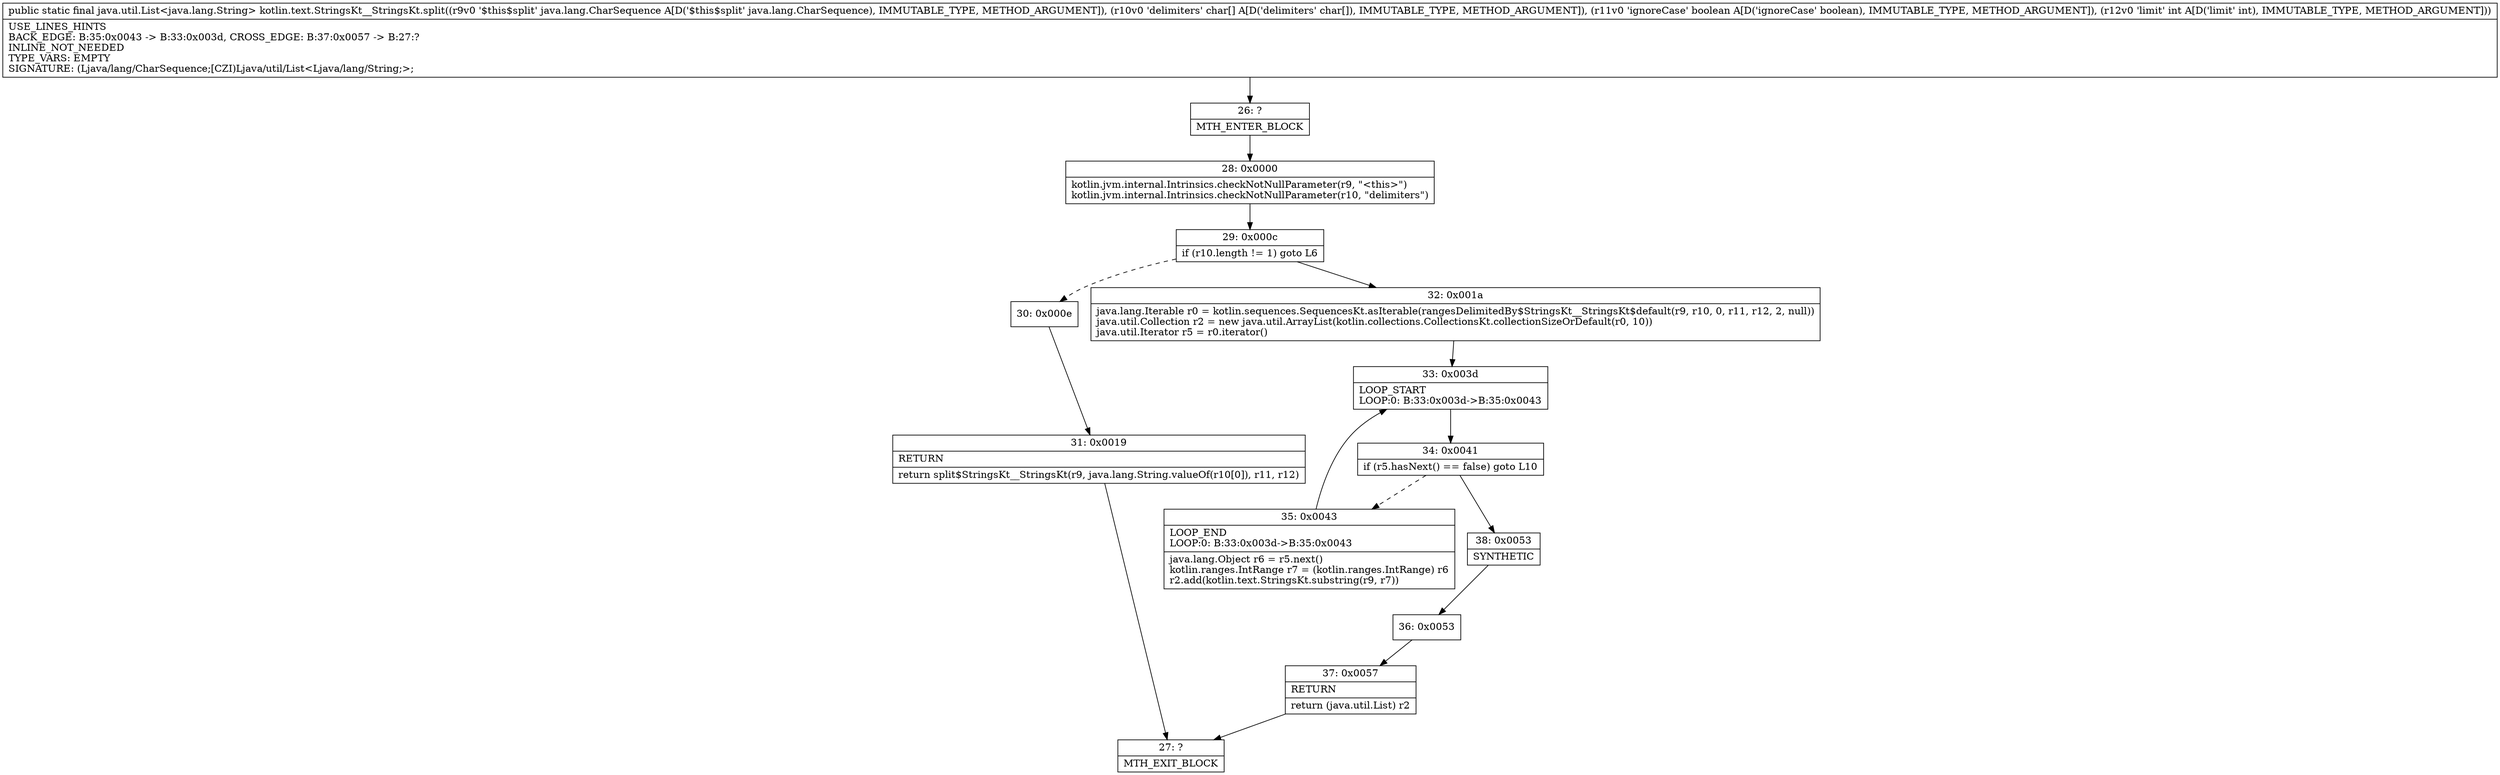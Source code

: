 digraph "CFG forkotlin.text.StringsKt__StringsKt.split(Ljava\/lang\/CharSequence;[CZI)Ljava\/util\/List;" {
Node_26 [shape=record,label="{26\:\ ?|MTH_ENTER_BLOCK\l}"];
Node_28 [shape=record,label="{28\:\ 0x0000|kotlin.jvm.internal.Intrinsics.checkNotNullParameter(r9, \"\<this\>\")\lkotlin.jvm.internal.Intrinsics.checkNotNullParameter(r10, \"delimiters\")\l}"];
Node_29 [shape=record,label="{29\:\ 0x000c|if (r10.length != 1) goto L6\l}"];
Node_30 [shape=record,label="{30\:\ 0x000e}"];
Node_31 [shape=record,label="{31\:\ 0x0019|RETURN\l|return split$StringsKt__StringsKt(r9, java.lang.String.valueOf(r10[0]), r11, r12)\l}"];
Node_27 [shape=record,label="{27\:\ ?|MTH_EXIT_BLOCK\l}"];
Node_32 [shape=record,label="{32\:\ 0x001a|java.lang.Iterable r0 = kotlin.sequences.SequencesKt.asIterable(rangesDelimitedBy$StringsKt__StringsKt$default(r9, r10, 0, r11, r12, 2, null))\ljava.util.Collection r2 = new java.util.ArrayList(kotlin.collections.CollectionsKt.collectionSizeOrDefault(r0, 10))\ljava.util.Iterator r5 = r0.iterator()\l}"];
Node_33 [shape=record,label="{33\:\ 0x003d|LOOP_START\lLOOP:0: B:33:0x003d\-\>B:35:0x0043\l}"];
Node_34 [shape=record,label="{34\:\ 0x0041|if (r5.hasNext() == false) goto L10\l}"];
Node_35 [shape=record,label="{35\:\ 0x0043|LOOP_END\lLOOP:0: B:33:0x003d\-\>B:35:0x0043\l|java.lang.Object r6 = r5.next()\lkotlin.ranges.IntRange r7 = (kotlin.ranges.IntRange) r6\lr2.add(kotlin.text.StringsKt.substring(r9, r7))\l}"];
Node_38 [shape=record,label="{38\:\ 0x0053|SYNTHETIC\l}"];
Node_36 [shape=record,label="{36\:\ 0x0053}"];
Node_37 [shape=record,label="{37\:\ 0x0057|RETURN\l|return (java.util.List) r2\l}"];
MethodNode[shape=record,label="{public static final java.util.List\<java.lang.String\> kotlin.text.StringsKt__StringsKt.split((r9v0 '$this$split' java.lang.CharSequence A[D('$this$split' java.lang.CharSequence), IMMUTABLE_TYPE, METHOD_ARGUMENT]), (r10v0 'delimiters' char[] A[D('delimiters' char[]), IMMUTABLE_TYPE, METHOD_ARGUMENT]), (r11v0 'ignoreCase' boolean A[D('ignoreCase' boolean), IMMUTABLE_TYPE, METHOD_ARGUMENT]), (r12v0 'limit' int A[D('limit' int), IMMUTABLE_TYPE, METHOD_ARGUMENT]))  | USE_LINES_HINTS\lBACK_EDGE: B:35:0x0043 \-\> B:33:0x003d, CROSS_EDGE: B:37:0x0057 \-\> B:27:?\lINLINE_NOT_NEEDED\lTYPE_VARS: EMPTY\lSIGNATURE: (Ljava\/lang\/CharSequence;[CZI)Ljava\/util\/List\<Ljava\/lang\/String;\>;\l}"];
MethodNode -> Node_26;Node_26 -> Node_28;
Node_28 -> Node_29;
Node_29 -> Node_30[style=dashed];
Node_29 -> Node_32;
Node_30 -> Node_31;
Node_31 -> Node_27;
Node_32 -> Node_33;
Node_33 -> Node_34;
Node_34 -> Node_35[style=dashed];
Node_34 -> Node_38;
Node_35 -> Node_33;
Node_38 -> Node_36;
Node_36 -> Node_37;
Node_37 -> Node_27;
}


